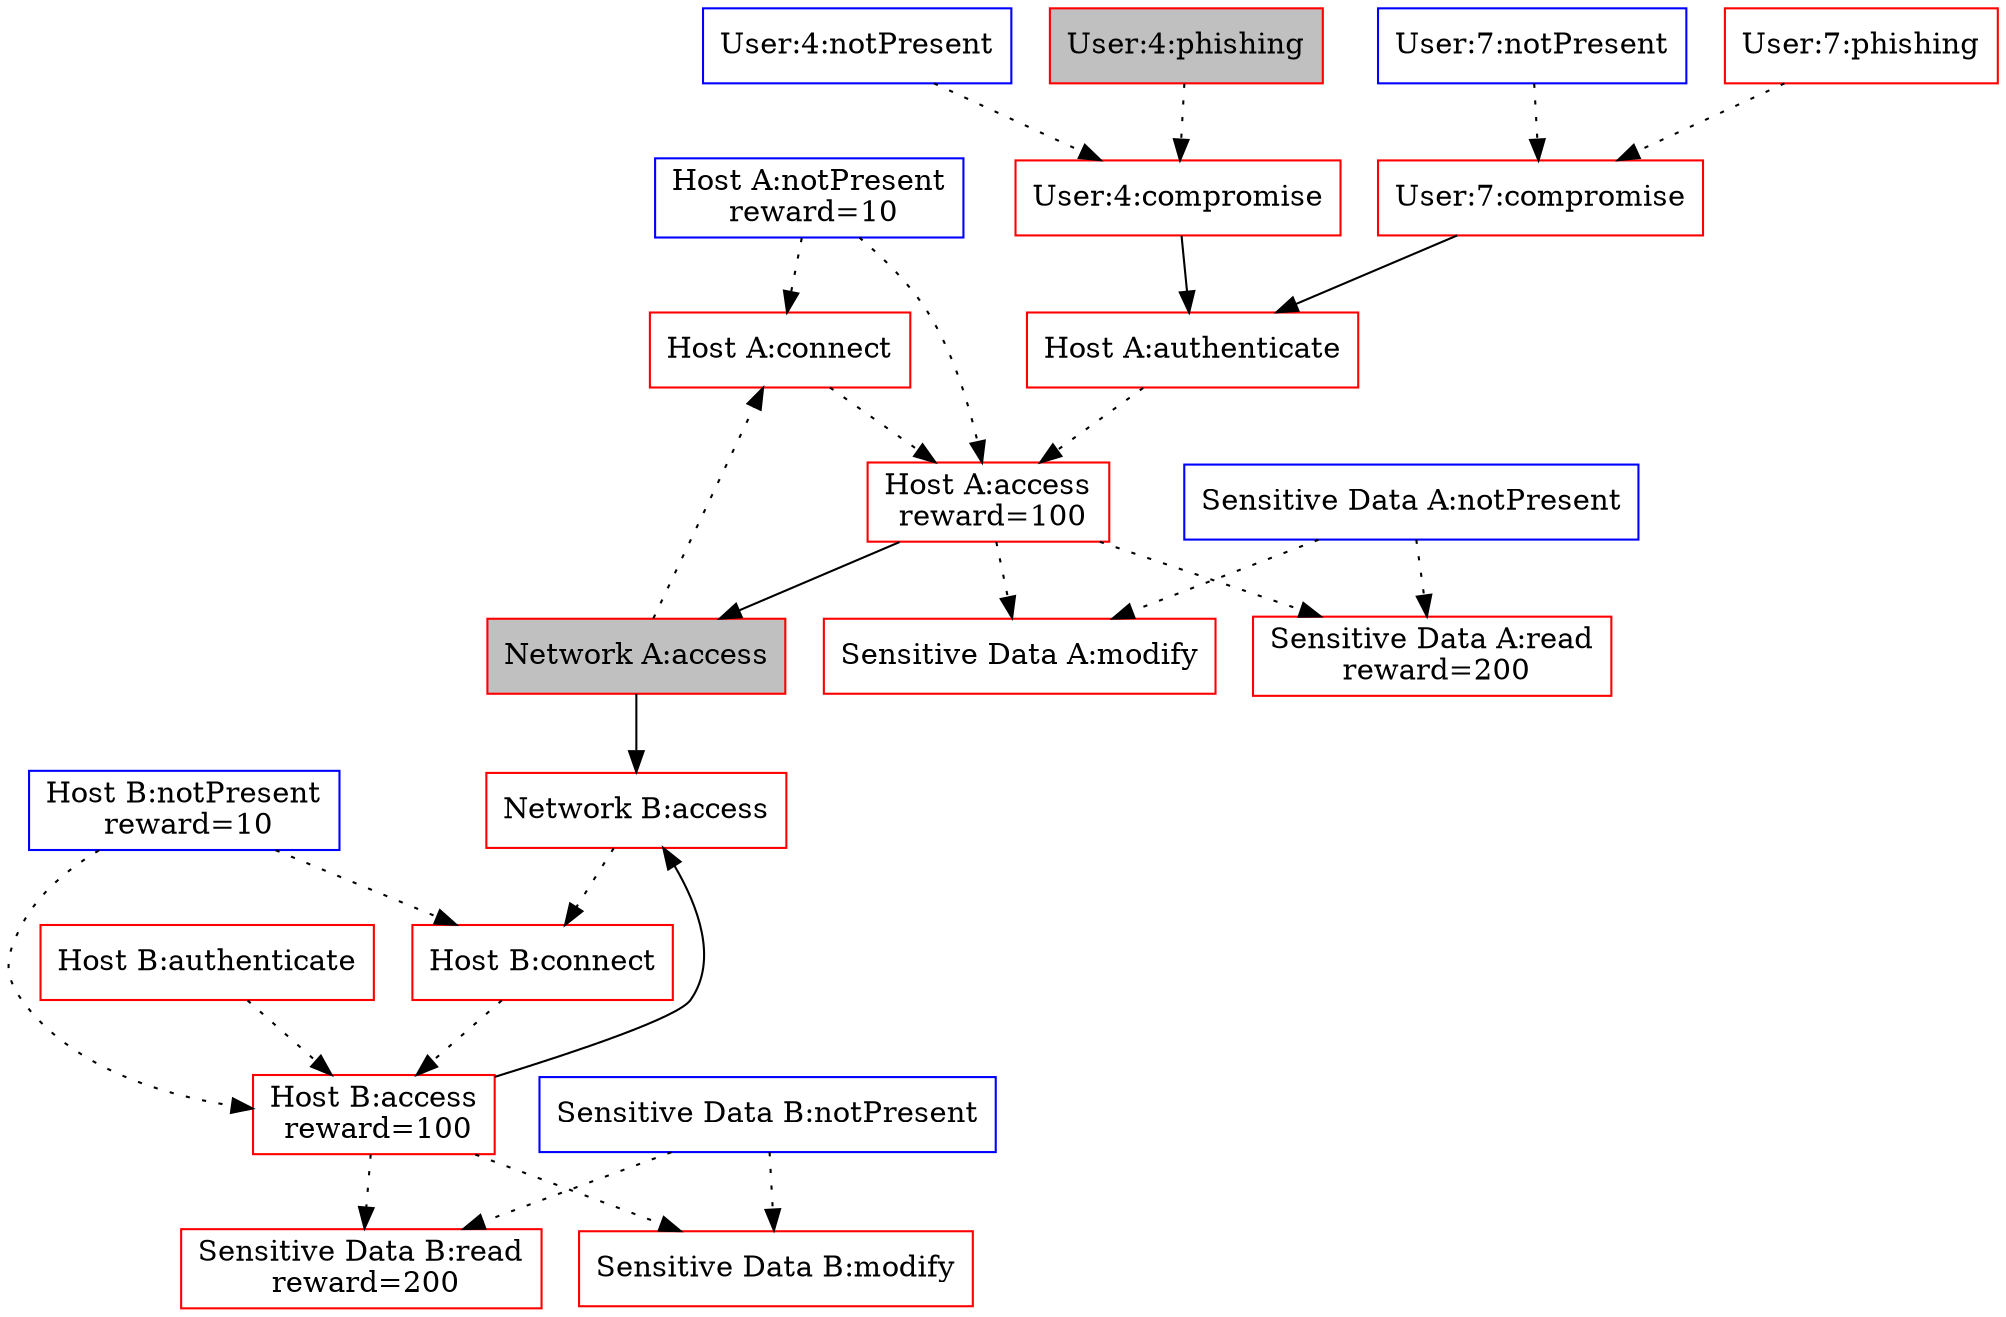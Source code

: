 digraph G {
"Host A:notPresent" [label="Host A:notPresent
 reward=10", shape="box", color="blue", fillcolor="white", style="filled"]

"Host A:authenticate" [label="Host A:authenticate", shape="box", color="red", fillcolor="white", style="filled"]
"User:4:compromise" -> "Host A:authenticate" [style="solid"]
"User:7:compromise" -> "Host A:authenticate" [style="solid"]
"Host A:connect" [label="Host A:connect", shape="box", color="red", fillcolor="white", style="filled"]
"Host A:notPresent" -> "Host A:connect" [style="dotted"]
"Network A:access" -> "Host A:connect" [style="dotted"]
"Host A:access" [label="Host A:access
 reward=100", shape="box", color="red", fillcolor="white", style="filled"]
"Host A:notPresent" -> "Host A:access" [style="dotted"]
"Host A:authenticate" -> "Host A:access" [style="dotted"]
"Host A:connect" -> "Host A:access" [style="dotted"]
"Host B:notPresent" [label="Host B:notPresent
 reward=10", shape="box", color="blue", fillcolor="white", style="filled"]

"Host B:authenticate" [label="Host B:authenticate", shape="box", color="red", fillcolor="white", style="filled"]

"Host B:connect" [label="Host B:connect", shape="box", color="red", fillcolor="white", style="filled"]
"Host B:notPresent" -> "Host B:connect" [style="dotted"]
"Network B:access" -> "Host B:connect" [style="dotted"]
"Host B:access" [label="Host B:access
 reward=100", shape="box", color="red", fillcolor="white", style="filled"]
"Host B:notPresent" -> "Host B:access" [style="dotted"]
"Host B:authenticate" -> "Host B:access" [style="dotted"]
"Host B:connect" -> "Host B:access" [style="dotted"]
"Sensitive Data A:notPresent" [label="Sensitive Data A:notPresent", shape="box", color="blue", fillcolor="white", style="filled"]

"Sensitive Data A:read" [label="Sensitive Data A:read
 reward=200", shape="box", color="red", fillcolor="white", style="filled"]
"Host A:access" -> "Sensitive Data A:read" [style="dotted"]
"Sensitive Data A:notPresent" -> "Sensitive Data A:read" [style="dotted"]
"Sensitive Data A:modify" [label="Sensitive Data A:modify", shape="box", color="red", fillcolor="white", style="filled"]
"Host A:access" -> "Sensitive Data A:modify" [style="dotted"]
"Sensitive Data A:notPresent" -> "Sensitive Data A:modify" [style="dotted"]
"Sensitive Data B:notPresent" [label="Sensitive Data B:notPresent", shape="box", color="blue", fillcolor="white", style="filled"]

"Sensitive Data B:read" [label="Sensitive Data B:read
 reward=200", shape="box", color="red", fillcolor="white", style="filled"]
"Host B:access" -> "Sensitive Data B:read" [style="dotted"]
"Sensitive Data B:notPresent" -> "Sensitive Data B:read" [style="dotted"]
"Sensitive Data B:modify" [label="Sensitive Data B:modify", shape="box", color="red", fillcolor="white", style="filled"]
"Host B:access" -> "Sensitive Data B:modify" [style="dotted"]
"Sensitive Data B:notPresent" -> "Sensitive Data B:modify" [style="dotted"]
"User:4:notPresent" [label="User:4:notPresent", shape="box", color="blue", fillcolor="white", style="filled"]

"User:4:compromise" [label="User:4:compromise", shape="box", color="red", fillcolor="white", style="filled"]
"User:4:notPresent" -> "User:4:compromise" [style="dotted"]
"User:4:phishing" -> "User:4:compromise" [style="dotted"]
"User:4:phishing" [label="User:4:phishing", shape="box", color="red", fillcolor="grey", style="filled"]

"Network A:access" [label="Network A:access", shape="box", color="red", fillcolor="grey", style="filled"]
"Host A:access" -> "Network A:access" [style="solid"]
"Network B:access" [label="Network B:access", shape="box", color="red", fillcolor="white", style="filled"]
"Host B:access" -> "Network B:access" [style="solid"]
"Network A:access" -> "Network B:access" [style="solid"]
"User:7:notPresent" [label="User:7:notPresent", shape="box", color="blue", fillcolor="white", style="filled"]

"User:7:compromise" [label="User:7:compromise", shape="box", color="red", fillcolor="white", style="filled"]
"User:7:notPresent" -> "User:7:compromise" [style="dotted"]
"User:7:phishing" -> "User:7:compromise" [style="dotted"]
"User:7:phishing" [label="User:7:phishing", shape="box", color="red", fillcolor="white", style="filled"]

}